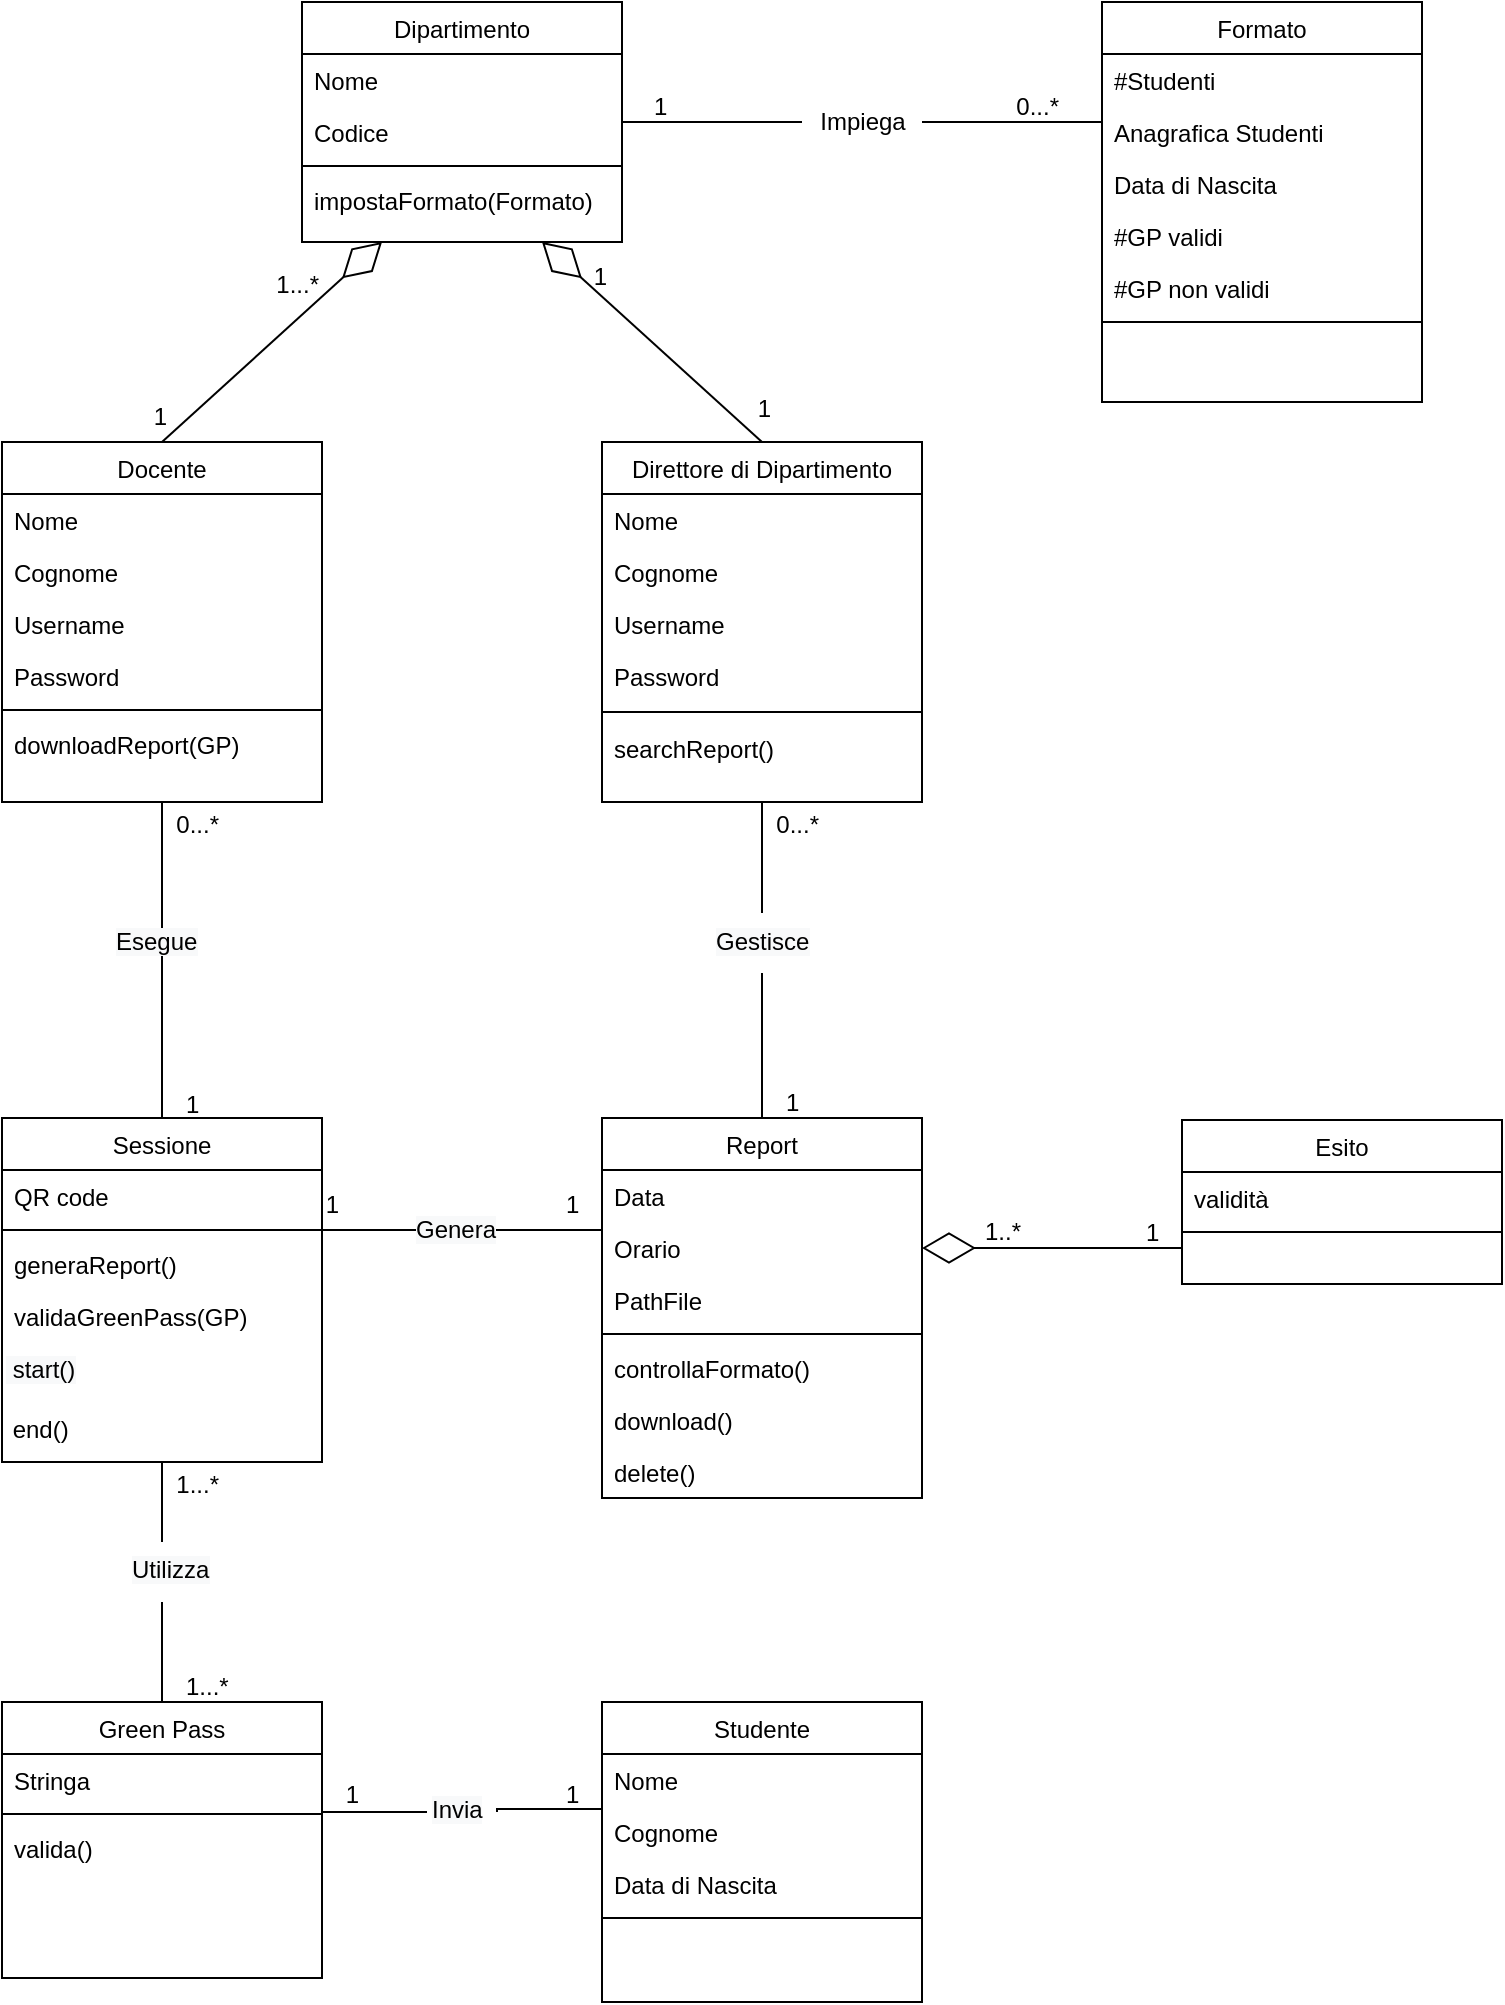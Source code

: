 <mxfile version="15.8.2" type="device"><diagram id="C5RBs43oDa-KdzZeNtuy" name="Page-1"><mxGraphModel dx="865" dy="488" grid="1" gridSize="10" guides="1" tooltips="1" connect="1" arrows="1" fold="1" page="1" pageScale="1" pageWidth="827" pageHeight="1169" background="#ffffff" math="0" shadow="0"><root><mxCell id="WIyWlLk6GJQsqaUBKTNV-0"/><mxCell id="WIyWlLk6GJQsqaUBKTNV-1" parent="WIyWlLk6GJQsqaUBKTNV-0"/><mxCell id="zkfFHV4jXpPFQw0GAbJ--0" value="Dipartimento" style="swimlane;fontStyle=0;align=center;verticalAlign=top;childLayout=stackLayout;horizontal=1;startSize=26;horizontalStack=0;resizeParent=1;resizeLast=0;collapsible=1;marginBottom=0;rounded=0;shadow=0;strokeWidth=1;" parent="WIyWlLk6GJQsqaUBKTNV-1" vertex="1"><mxGeometry x="190" y="60" width="160" height="120" as="geometry"><mxRectangle x="230" y="140" width="160" height="26" as="alternateBounds"/></mxGeometry></mxCell><mxCell id="zkfFHV4jXpPFQw0GAbJ--1" value="Nome" style="text;align=left;verticalAlign=top;spacingLeft=4;spacingRight=4;overflow=hidden;rotatable=0;points=[[0,0.5],[1,0.5]];portConstraint=eastwest;" parent="zkfFHV4jXpPFQw0GAbJ--0" vertex="1"><mxGeometry y="26" width="160" height="26" as="geometry"/></mxCell><mxCell id="zkfFHV4jXpPFQw0GAbJ--2" value="Codice" style="text;align=left;verticalAlign=top;spacingLeft=4;spacingRight=4;overflow=hidden;rotatable=0;points=[[0,0.5],[1,0.5]];portConstraint=eastwest;rounded=0;shadow=0;html=0;" parent="zkfFHV4jXpPFQw0GAbJ--0" vertex="1"><mxGeometry y="52" width="160" height="26" as="geometry"/></mxCell><mxCell id="zkfFHV4jXpPFQw0GAbJ--4" value="" style="line;html=1;strokeWidth=1;align=left;verticalAlign=middle;spacingTop=-1;spacingLeft=3;spacingRight=3;rotatable=0;labelPosition=right;points=[];portConstraint=eastwest;" parent="zkfFHV4jXpPFQw0GAbJ--0" vertex="1"><mxGeometry y="78" width="160" height="8" as="geometry"/></mxCell><mxCell id="IgHwNkIKdgB05Zcs7d3N-65" value="impostaFormato(Formato)" style="text;align=left;verticalAlign=top;spacingLeft=4;spacingRight=4;overflow=hidden;rotatable=0;points=[[0,0.5],[1,0.5]];portConstraint=eastwest;rounded=0;shadow=0;html=0;" parent="zkfFHV4jXpPFQw0GAbJ--0" vertex="1"><mxGeometry y="86" width="160" height="26" as="geometry"/></mxCell><mxCell id="zkfFHV4jXpPFQw0GAbJ--13" value="Direttore di Dipartimento" style="swimlane;fontStyle=0;align=center;verticalAlign=top;childLayout=stackLayout;horizontal=1;startSize=26;horizontalStack=0;resizeParent=1;resizeLast=0;collapsible=1;marginBottom=0;rounded=0;shadow=0;strokeWidth=1;fontColor=#000000;" parent="WIyWlLk6GJQsqaUBKTNV-1" vertex="1"><mxGeometry x="340" y="280" width="160" height="180" as="geometry"><mxRectangle x="340" y="380" width="170" height="26" as="alternateBounds"/></mxGeometry></mxCell><mxCell id="zkfFHV4jXpPFQw0GAbJ--14" value="Nome" style="text;align=left;verticalAlign=top;spacingLeft=4;spacingRight=4;overflow=hidden;rotatable=0;points=[[0,0.5],[1,0.5]];portConstraint=eastwest;" parent="zkfFHV4jXpPFQw0GAbJ--13" vertex="1"><mxGeometry y="26" width="160" height="26" as="geometry"/></mxCell><mxCell id="fXjRFl4VvuRrYIFR5z2I-0" value="Cognome" style="text;align=left;verticalAlign=top;spacingLeft=4;spacingRight=4;overflow=hidden;rotatable=0;points=[[0,0.5],[1,0.5]];portConstraint=eastwest;" vertex="1" parent="zkfFHV4jXpPFQw0GAbJ--13"><mxGeometry y="52" width="160" height="26" as="geometry"/></mxCell><mxCell id="fXjRFl4VvuRrYIFR5z2I-1" value="Username" style="text;align=left;verticalAlign=top;spacingLeft=4;spacingRight=4;overflow=hidden;rotatable=0;points=[[0,0.5],[1,0.5]];portConstraint=eastwest;" vertex="1" parent="zkfFHV4jXpPFQw0GAbJ--13"><mxGeometry y="78" width="160" height="26" as="geometry"/></mxCell><mxCell id="fXjRFl4VvuRrYIFR5z2I-2" value="Password" style="text;align=left;verticalAlign=top;spacingLeft=4;spacingRight=4;overflow=hidden;rotatable=0;points=[[0,0.5],[1,0.5]];portConstraint=eastwest;" vertex="1" parent="zkfFHV4jXpPFQw0GAbJ--13"><mxGeometry y="104" width="160" height="26" as="geometry"/></mxCell><mxCell id="zkfFHV4jXpPFQw0GAbJ--15" value="" style="line;html=1;strokeWidth=1;align=left;verticalAlign=middle;spacingTop=-1;spacingLeft=3;spacingRight=3;rotatable=0;labelPosition=right;points=[];portConstraint=eastwest;" parent="zkfFHV4jXpPFQw0GAbJ--13" vertex="1"><mxGeometry y="130" width="160" height="10" as="geometry"/></mxCell><mxCell id="fXjRFl4VvuRrYIFR5z2I-8" value="searchReport()" style="text;align=left;verticalAlign=top;spacingLeft=4;spacingRight=4;overflow=hidden;rotatable=0;points=[[0,0.5],[1,0.5]];portConstraint=eastwest;" vertex="1" parent="zkfFHV4jXpPFQw0GAbJ--13"><mxGeometry y="140" width="160" height="26" as="geometry"/></mxCell><mxCell id="zkfFHV4jXpPFQw0GAbJ--17" value="Formato" style="swimlane;fontStyle=0;align=center;verticalAlign=top;childLayout=stackLayout;horizontal=1;startSize=26;horizontalStack=0;resizeParent=1;resizeLast=0;collapsible=1;marginBottom=0;rounded=0;shadow=0;strokeWidth=1;fontColor=#000000;" parent="WIyWlLk6GJQsqaUBKTNV-1" vertex="1"><mxGeometry x="590" y="60" width="160" height="200" as="geometry"><mxRectangle x="550" y="140" width="160" height="26" as="alternateBounds"/></mxGeometry></mxCell><mxCell id="zkfFHV4jXpPFQw0GAbJ--18" value="#Studenti" style="text;align=left;verticalAlign=top;spacingLeft=4;spacingRight=4;overflow=hidden;rotatable=0;points=[[0,0.5],[1,0.5]];portConstraint=eastwest;" parent="zkfFHV4jXpPFQw0GAbJ--17" vertex="1"><mxGeometry y="26" width="160" height="26" as="geometry"/></mxCell><mxCell id="zkfFHV4jXpPFQw0GAbJ--19" value="Anagrafica Studenti" style="text;align=left;verticalAlign=top;spacingLeft=4;spacingRight=4;overflow=hidden;rotatable=0;points=[[0,0.5],[1,0.5]];portConstraint=eastwest;rounded=0;shadow=0;html=0;" parent="zkfFHV4jXpPFQw0GAbJ--17" vertex="1"><mxGeometry y="52" width="160" height="26" as="geometry"/></mxCell><mxCell id="zkfFHV4jXpPFQw0GAbJ--22" value="Data di Nascita" style="text;align=left;verticalAlign=top;spacingLeft=4;spacingRight=4;overflow=hidden;rotatable=0;points=[[0,0.5],[1,0.5]];portConstraint=eastwest;rounded=0;shadow=0;html=0;" parent="zkfFHV4jXpPFQw0GAbJ--17" vertex="1"><mxGeometry y="78" width="160" height="26" as="geometry"/></mxCell><mxCell id="zkfFHV4jXpPFQw0GAbJ--20" value="#GP validi" style="text;align=left;verticalAlign=top;spacingLeft=4;spacingRight=4;overflow=hidden;rotatable=0;points=[[0,0.5],[1,0.5]];portConstraint=eastwest;rounded=0;shadow=0;html=0;" parent="zkfFHV4jXpPFQw0GAbJ--17" vertex="1"><mxGeometry y="104" width="160" height="26" as="geometry"/></mxCell><mxCell id="zkfFHV4jXpPFQw0GAbJ--21" value="#GP non validi" style="text;align=left;verticalAlign=top;spacingLeft=4;spacingRight=4;overflow=hidden;rotatable=0;points=[[0,0.5],[1,0.5]];portConstraint=eastwest;rounded=0;shadow=0;html=0;" parent="zkfFHV4jXpPFQw0GAbJ--17" vertex="1"><mxGeometry y="130" width="160" height="26" as="geometry"/></mxCell><mxCell id="zkfFHV4jXpPFQw0GAbJ--23" value="" style="line;html=1;strokeWidth=1;align=left;verticalAlign=middle;spacingTop=-1;spacingLeft=3;spacingRight=3;rotatable=0;labelPosition=right;points=[];portConstraint=eastwest;" parent="zkfFHV4jXpPFQw0GAbJ--17" vertex="1"><mxGeometry y="156" width="160" height="8" as="geometry"/></mxCell><mxCell id="zkfFHV4jXpPFQw0GAbJ--26" value="" style="endArrow=none;shadow=0;strokeWidth=1;rounded=0;endFill=0;edgeStyle=elbowEdgeStyle;elbow=vertical;startArrow=none;" parent="WIyWlLk6GJQsqaUBKTNV-1" source="IgHwNkIKdgB05Zcs7d3N-3" target="zkfFHV4jXpPFQw0GAbJ--17" edge="1"><mxGeometry x="0.5" y="41" relative="1" as="geometry"><mxPoint x="330" y="192" as="sourcePoint"/><mxPoint x="490" y="192" as="targetPoint"/><mxPoint x="-40" y="32" as="offset"/></mxGeometry></mxCell><mxCell id="zkfFHV4jXpPFQw0GAbJ--28" value="0...*" style="resizable=0;align=right;verticalAlign=bottom;labelBackgroundColor=none;fontSize=12;" parent="zkfFHV4jXpPFQw0GAbJ--26" connectable="0" vertex="1"><mxGeometry x="1" relative="1" as="geometry"><mxPoint x="-20" y="1" as="offset"/></mxGeometry></mxCell><mxCell id="IgHwNkIKdgB05Zcs7d3N-0" value="" style="endArrow=diamondThin;endFill=0;endSize=24;html=1;rounded=0;exitX=0.5;exitY=0;exitDx=0;exitDy=0;" parent="WIyWlLk6GJQsqaUBKTNV-1" source="IgHwNkIKdgB05Zcs7d3N-66" edge="1"><mxGeometry width="160" relative="1" as="geometry"><mxPoint x="150" y="260.0" as="sourcePoint"/><mxPoint x="230" y="180" as="targetPoint"/></mxGeometry></mxCell><mxCell id="IgHwNkIKdgB05Zcs7d3N-1" value="" style="endArrow=diamondThin;endFill=0;endSize=24;html=1;rounded=0;exitX=0.5;exitY=0;exitDx=0;exitDy=0;" parent="WIyWlLk6GJQsqaUBKTNV-1" source="zkfFHV4jXpPFQw0GAbJ--13" edge="1"><mxGeometry width="160" relative="1" as="geometry"><mxPoint x="160" y="250" as="sourcePoint"/><mxPoint x="310" y="180" as="targetPoint"/></mxGeometry></mxCell><mxCell id="IgHwNkIKdgB05Zcs7d3N-5" value="Sessione" style="swimlane;fontStyle=0;align=center;verticalAlign=top;childLayout=stackLayout;horizontal=1;startSize=26;horizontalStack=0;resizeParent=1;resizeLast=0;collapsible=1;marginBottom=0;rounded=0;shadow=0;strokeWidth=1;" parent="WIyWlLk6GJQsqaUBKTNV-1" vertex="1"><mxGeometry x="40" y="618" width="160" height="172" as="geometry"><mxRectangle x="130" y="380" width="160" height="26" as="alternateBounds"/></mxGeometry></mxCell><mxCell id="IgHwNkIKdgB05Zcs7d3N-6" value="QR code" style="text;align=left;verticalAlign=top;spacingLeft=4;spacingRight=4;overflow=hidden;rotatable=0;points=[[0,0.5],[1,0.5]];portConstraint=eastwest;" parent="IgHwNkIKdgB05Zcs7d3N-5" vertex="1"><mxGeometry y="26" width="160" height="26" as="geometry"/></mxCell><mxCell id="IgHwNkIKdgB05Zcs7d3N-8" value="" style="line;html=1;strokeWidth=1;align=left;verticalAlign=middle;spacingTop=-1;spacingLeft=3;spacingRight=3;rotatable=0;labelPosition=right;points=[];portConstraint=eastwest;" parent="IgHwNkIKdgB05Zcs7d3N-5" vertex="1"><mxGeometry y="52" width="160" height="8" as="geometry"/></mxCell><mxCell id="IgHwNkIKdgB05Zcs7d3N-9" value="generaReport()" style="text;align=left;verticalAlign=top;spacingLeft=4;spacingRight=4;overflow=hidden;rotatable=0;points=[[0,0.5],[1,0.5]];portConstraint=eastwest;fontStyle=0" parent="IgHwNkIKdgB05Zcs7d3N-5" vertex="1"><mxGeometry y="60" width="160" height="26" as="geometry"/></mxCell><mxCell id="IgHwNkIKdgB05Zcs7d3N-10" value="validaGreenPass(GP)" style="text;align=left;verticalAlign=top;spacingLeft=4;spacingRight=4;overflow=hidden;rotatable=0;points=[[0,0.5],[1,0.5]];portConstraint=eastwest;" parent="IgHwNkIKdgB05Zcs7d3N-5" vertex="1"><mxGeometry y="86" width="160" height="26" as="geometry"/></mxCell><mxCell id="IgHwNkIKdgB05Zcs7d3N-76" value="&lt;span style=&quot;color: rgb(0 , 0 , 0) ; font-family: &amp;#34;helvetica&amp;#34; ; font-size: 12px ; font-style: normal ; font-weight: 400 ; letter-spacing: normal ; text-align: left ; text-indent: 0px ; text-transform: none ; word-spacing: 0px ; background-color: rgb(248 , 249 , 250) ; display: inline ; float: none&quot;&gt;&amp;nbsp;start()&lt;/span&gt;" style="text;whiteSpace=wrap;html=1;" parent="IgHwNkIKdgB05Zcs7d3N-5" vertex="1"><mxGeometry y="112" width="160" height="30" as="geometry"/></mxCell><mxCell id="IgHwNkIKdgB05Zcs7d3N-75" value="&lt;span style=&quot;font-family: &amp;#34;helvetica&amp;#34;&quot;&gt;&amp;nbsp;end()&lt;/span&gt;" style="text;whiteSpace=wrap;html=1;" parent="IgHwNkIKdgB05Zcs7d3N-5" vertex="1"><mxGeometry y="142" width="160" height="30" as="geometry"/></mxCell><mxCell id="IgHwNkIKdgB05Zcs7d3N-11" value="Report" style="swimlane;fontStyle=0;align=center;verticalAlign=top;childLayout=stackLayout;horizontal=1;startSize=26;horizontalStack=0;resizeParent=1;resizeLast=0;collapsible=1;marginBottom=0;rounded=0;shadow=0;strokeWidth=1;" parent="WIyWlLk6GJQsqaUBKTNV-1" vertex="1"><mxGeometry x="340" y="618" width="160" height="190" as="geometry"><mxRectangle x="130" y="380" width="160" height="26" as="alternateBounds"/></mxGeometry></mxCell><mxCell id="IgHwNkIKdgB05Zcs7d3N-13" value="Data" style="text;align=left;verticalAlign=top;spacingLeft=4;spacingRight=4;overflow=hidden;rotatable=0;points=[[0,0.5],[1,0.5]];portConstraint=eastwest;rounded=0;shadow=0;html=0;" parent="IgHwNkIKdgB05Zcs7d3N-11" vertex="1"><mxGeometry y="26" width="160" height="26" as="geometry"/></mxCell><mxCell id="IgHwNkIKdgB05Zcs7d3N-81" value="Orario" style="text;align=left;verticalAlign=top;spacingLeft=4;spacingRight=4;overflow=hidden;rotatable=0;points=[[0,0.5],[1,0.5]];portConstraint=eastwest;rounded=0;shadow=0;html=0;" parent="IgHwNkIKdgB05Zcs7d3N-11" vertex="1"><mxGeometry y="52" width="160" height="26" as="geometry"/></mxCell><mxCell id="IgHwNkIKdgB05Zcs7d3N-77" value="PathFile" style="text;align=left;verticalAlign=top;spacingLeft=4;spacingRight=4;overflow=hidden;rotatable=0;points=[[0,0.5],[1,0.5]];portConstraint=eastwest;rounded=0;shadow=0;html=0;" parent="IgHwNkIKdgB05Zcs7d3N-11" vertex="1"><mxGeometry y="78" width="160" height="26" as="geometry"/></mxCell><mxCell id="IgHwNkIKdgB05Zcs7d3N-14" value="" style="line;html=1;strokeWidth=1;align=left;verticalAlign=middle;spacingTop=-1;spacingLeft=3;spacingRight=3;rotatable=0;labelPosition=right;points=[];portConstraint=eastwest;" parent="IgHwNkIKdgB05Zcs7d3N-11" vertex="1"><mxGeometry y="104" width="160" height="8" as="geometry"/></mxCell><mxCell id="IgHwNkIKdgB05Zcs7d3N-15" value="controllaFormato()" style="text;align=left;verticalAlign=top;spacingLeft=4;spacingRight=4;overflow=hidden;rotatable=0;points=[[0,0.5],[1,0.5]];portConstraint=eastwest;fontStyle=0" parent="IgHwNkIKdgB05Zcs7d3N-11" vertex="1"><mxGeometry y="112" width="160" height="26" as="geometry"/></mxCell><mxCell id="IgHwNkIKdgB05Zcs7d3N-16" value="download()" style="text;align=left;verticalAlign=top;spacingLeft=4;spacingRight=4;overflow=hidden;rotatable=0;points=[[0,0.5],[1,0.5]];portConstraint=eastwest;" parent="IgHwNkIKdgB05Zcs7d3N-11" vertex="1"><mxGeometry y="138" width="160" height="26" as="geometry"/></mxCell><mxCell id="fXjRFl4VvuRrYIFR5z2I-7" value="delete()" style="text;align=left;verticalAlign=top;spacingLeft=4;spacingRight=4;overflow=hidden;rotatable=0;points=[[0,0.5],[1,0.5]];portConstraint=eastwest;fontStyle=0" vertex="1" parent="IgHwNkIKdgB05Zcs7d3N-11"><mxGeometry y="164" width="160" height="26" as="geometry"/></mxCell><mxCell id="IgHwNkIKdgB05Zcs7d3N-17" value="Esito" style="swimlane;fontStyle=0;align=center;verticalAlign=top;childLayout=stackLayout;horizontal=1;startSize=26;horizontalStack=0;resizeParent=1;resizeLast=0;collapsible=1;marginBottom=0;rounded=0;shadow=0;strokeWidth=1;fontColor=#000000;" parent="WIyWlLk6GJQsqaUBKTNV-1" vertex="1"><mxGeometry x="630" y="619" width="160" height="82" as="geometry"><mxRectangle x="630" y="618" width="160" height="26" as="alternateBounds"/></mxGeometry></mxCell><mxCell id="IgHwNkIKdgB05Zcs7d3N-18" value="validità" style="text;align=left;verticalAlign=top;spacingLeft=4;spacingRight=4;overflow=hidden;rotatable=0;points=[[0,0.5],[1,0.5]];portConstraint=eastwest;" parent="IgHwNkIKdgB05Zcs7d3N-17" vertex="1"><mxGeometry y="26" width="160" height="26" as="geometry"/></mxCell><mxCell id="IgHwNkIKdgB05Zcs7d3N-20" value="" style="line;html=1;strokeWidth=1;align=left;verticalAlign=middle;spacingTop=-1;spacingLeft=3;spacingRight=3;rotatable=0;labelPosition=right;points=[];portConstraint=eastwest;" parent="IgHwNkIKdgB05Zcs7d3N-17" vertex="1"><mxGeometry y="52" width="160" height="8" as="geometry"/></mxCell><mxCell id="IgHwNkIKdgB05Zcs7d3N-23" value="" style="endArrow=none;shadow=0;strokeWidth=1;rounded=0;endFill=0;edgeStyle=elbowEdgeStyle;elbow=vertical;entryX=0.5;entryY=1;entryDx=0;entryDy=0;" parent="WIyWlLk6GJQsqaUBKTNV-1" source="IgHwNkIKdgB05Zcs7d3N-5" edge="1" target="IgHwNkIKdgB05Zcs7d3N-66"><mxGeometry x="0.5" y="41" relative="1" as="geometry"><mxPoint x="120" y="568" as="sourcePoint"/><mxPoint x="119.58" y="488.002" as="targetPoint"/><mxPoint x="-40" y="32" as="offset"/></mxGeometry></mxCell><mxCell id="IgHwNkIKdgB05Zcs7d3N-24" value="1" style="resizable=0;align=left;verticalAlign=bottom;labelBackgroundColor=none;fontSize=12;" parent="IgHwNkIKdgB05Zcs7d3N-23" connectable="0" vertex="1"><mxGeometry x="-1" relative="1" as="geometry"><mxPoint x="10" y="2" as="offset"/></mxGeometry></mxCell><mxCell id="IgHwNkIKdgB05Zcs7d3N-25" value="0...*" style="resizable=0;align=right;verticalAlign=bottom;labelBackgroundColor=none;fontSize=12;" parent="IgHwNkIKdgB05Zcs7d3N-23" connectable="0" vertex="1"><mxGeometry x="1" relative="1" as="geometry"><mxPoint x="30" y="20" as="offset"/></mxGeometry></mxCell><mxCell id="IgHwNkIKdgB05Zcs7d3N-29" value="&lt;span style=&quot;color: rgb(0 , 0 , 0) ; font-family: &amp;#34;helvetica&amp;#34; ; font-size: 12px ; font-style: normal ; font-weight: 400 ; letter-spacing: normal ; text-align: center ; text-indent: 0px ; text-transform: none ; word-spacing: 0px ; background-color: rgb(248 , 249 , 250) ; display: inline ; float: none&quot;&gt;Esegue&lt;/span&gt;" style="text;whiteSpace=wrap;html=1;" parent="WIyWlLk6GJQsqaUBKTNV-1" vertex="1"><mxGeometry x="95" y="515.5" width="50" height="30" as="geometry"/></mxCell><mxCell id="IgHwNkIKdgB05Zcs7d3N-31" value="" style="endArrow=diamondThin;endFill=0;endSize=24;html=1;rounded=0;exitX=0;exitY=0.5;exitDx=0;exitDy=0;" parent="WIyWlLk6GJQsqaUBKTNV-1" edge="1"><mxGeometry width="160" relative="1" as="geometry"><mxPoint x="630" y="683" as="sourcePoint"/><mxPoint x="500" y="683" as="targetPoint"/></mxGeometry></mxCell><mxCell id="IgHwNkIKdgB05Zcs7d3N-32" value="" style="endArrow=none;shadow=0;strokeWidth=1;rounded=0;endFill=0;edgeStyle=elbowEdgeStyle;elbow=vertical;exitX=0;exitY=0.5;exitDx=0;exitDy=0;entryX=1;entryY=0.5;entryDx=0;entryDy=0;" parent="WIyWlLk6GJQsqaUBKTNV-1" source="IgHwNkIKdgB05Zcs7d3N-13" target="IgHwNkIKdgB05Zcs7d3N-9" edge="1"><mxGeometry x="0.5" y="41" relative="1" as="geometry"><mxPoint x="260" y="760" as="sourcePoint"/><mxPoint x="330" y="815" as="targetPoint"/><mxPoint x="-40" y="32" as="offset"/></mxGeometry></mxCell><mxCell id="IgHwNkIKdgB05Zcs7d3N-33" value="1" style="resizable=0;align=left;verticalAlign=bottom;labelBackgroundColor=none;fontSize=12;" parent="IgHwNkIKdgB05Zcs7d3N-32" connectable="0" vertex="1"><mxGeometry x="-1" relative="1" as="geometry"><mxPoint x="-20" y="13" as="offset"/></mxGeometry></mxCell><mxCell id="IgHwNkIKdgB05Zcs7d3N-34" value="1" style="resizable=0;align=right;verticalAlign=bottom;labelBackgroundColor=none;fontSize=12;" parent="IgHwNkIKdgB05Zcs7d3N-32" connectable="0" vertex="1"><mxGeometry x="1" relative="1" as="geometry"><mxPoint x="10" y="-21" as="offset"/></mxGeometry></mxCell><mxCell id="IgHwNkIKdgB05Zcs7d3N-35" value="&lt;span style=&quot;color: rgb(0 , 0 , 0) ; font-family: &amp;#34;helvetica&amp;#34; ; font-size: 12px ; font-style: normal ; font-weight: 400 ; letter-spacing: normal ; text-align: center ; text-indent: 0px ; text-transform: none ; word-spacing: 0px ; background-color: rgb(248 , 249 , 250) ; display: inline ; float: none&quot;&gt;Genera&lt;/span&gt;" style="text;whiteSpace=wrap;html=1;" parent="WIyWlLk6GJQsqaUBKTNV-1" vertex="1"><mxGeometry x="245" y="660" width="50" height="30" as="geometry"/></mxCell><mxCell id="IgHwNkIKdgB05Zcs7d3N-36" value="Studente" style="swimlane;fontStyle=0;align=center;verticalAlign=top;childLayout=stackLayout;horizontal=1;startSize=26;horizontalStack=0;resizeParent=1;resizeLast=0;collapsible=1;marginBottom=0;rounded=0;shadow=0;strokeWidth=1;" parent="WIyWlLk6GJQsqaUBKTNV-1" vertex="1"><mxGeometry x="340" y="910" width="160" height="150" as="geometry"><mxRectangle x="130" y="380" width="160" height="26" as="alternateBounds"/></mxGeometry></mxCell><mxCell id="IgHwNkIKdgB05Zcs7d3N-37" value="Nome" style="text;align=left;verticalAlign=top;spacingLeft=4;spacingRight=4;overflow=hidden;rotatable=0;points=[[0,0.5],[1,0.5]];portConstraint=eastwest;" parent="IgHwNkIKdgB05Zcs7d3N-36" vertex="1"><mxGeometry y="26" width="160" height="26" as="geometry"/></mxCell><mxCell id="IgHwNkIKdgB05Zcs7d3N-38" value="Cognome" style="text;align=left;verticalAlign=top;spacingLeft=4;spacingRight=4;overflow=hidden;rotatable=0;points=[[0,0.5],[1,0.5]];portConstraint=eastwest;rounded=0;shadow=0;html=0;" parent="IgHwNkIKdgB05Zcs7d3N-36" vertex="1"><mxGeometry y="52" width="160" height="26" as="geometry"/></mxCell><mxCell id="IgHwNkIKdgB05Zcs7d3N-83" value="Data di Nascita" style="text;align=left;verticalAlign=top;spacingLeft=4;spacingRight=4;overflow=hidden;rotatable=0;points=[[0,0.5],[1,0.5]];portConstraint=eastwest;rounded=0;shadow=0;html=0;" parent="IgHwNkIKdgB05Zcs7d3N-36" vertex="1"><mxGeometry y="78" width="160" height="26" as="geometry"/></mxCell><mxCell id="IgHwNkIKdgB05Zcs7d3N-39" value="" style="line;html=1;strokeWidth=1;align=left;verticalAlign=middle;spacingTop=-1;spacingLeft=3;spacingRight=3;rotatable=0;labelPosition=right;points=[];portConstraint=eastwest;" parent="IgHwNkIKdgB05Zcs7d3N-36" vertex="1"><mxGeometry y="104" width="160" height="8" as="geometry"/></mxCell><mxCell id="IgHwNkIKdgB05Zcs7d3N-42" value="Green Pass" style="swimlane;fontStyle=0;align=center;verticalAlign=top;childLayout=stackLayout;horizontal=1;startSize=26;horizontalStack=0;resizeParent=1;resizeLast=0;collapsible=1;marginBottom=0;rounded=0;shadow=0;strokeWidth=1;" parent="WIyWlLk6GJQsqaUBKTNV-1" vertex="1"><mxGeometry x="40" y="910" width="160" height="138" as="geometry"><mxRectangle x="130" y="380" width="160" height="26" as="alternateBounds"/></mxGeometry></mxCell><mxCell id="IgHwNkIKdgB05Zcs7d3N-43" value="Stringa" style="text;align=left;verticalAlign=top;spacingLeft=4;spacingRight=4;overflow=hidden;rotatable=0;points=[[0,0.5],[1,0.5]];portConstraint=eastwest;" parent="IgHwNkIKdgB05Zcs7d3N-42" vertex="1"><mxGeometry y="26" width="160" height="26" as="geometry"/></mxCell><mxCell id="IgHwNkIKdgB05Zcs7d3N-45" value="" style="line;html=1;strokeWidth=1;align=left;verticalAlign=middle;spacingTop=-1;spacingLeft=3;spacingRight=3;rotatable=0;labelPosition=right;points=[];portConstraint=eastwest;" parent="IgHwNkIKdgB05Zcs7d3N-42" vertex="1"><mxGeometry y="52" width="160" height="8" as="geometry"/></mxCell><mxCell id="IgHwNkIKdgB05Zcs7d3N-47" value="valida()" style="text;align=left;verticalAlign=top;spacingLeft=4;spacingRight=4;overflow=hidden;rotatable=0;points=[[0,0.5],[1,0.5]];portConstraint=eastwest;" parent="IgHwNkIKdgB05Zcs7d3N-42" vertex="1"><mxGeometry y="60" width="160" height="26" as="geometry"/></mxCell><mxCell id="IgHwNkIKdgB05Zcs7d3N-53" value="" style="endArrow=none;shadow=0;strokeWidth=1;rounded=0;endFill=0;edgeStyle=elbowEdgeStyle;elbow=vertical;exitX=0.5;exitY=0;exitDx=0;exitDy=0;entryX=0.5;entryY=1;entryDx=0;entryDy=0;startArrow=none;" parent="WIyWlLk6GJQsqaUBKTNV-1" source="IgHwNkIKdgB05Zcs7d3N-56" target="IgHwNkIKdgB05Zcs7d3N-75" edge="1"><mxGeometry x="0.5" y="41" relative="1" as="geometry"><mxPoint x="229.17" y="950" as="sourcePoint"/><mxPoint x="229.17" y="870.002" as="targetPoint"/><mxPoint x="-40" y="32" as="offset"/></mxGeometry></mxCell><mxCell id="IgHwNkIKdgB05Zcs7d3N-55" value="1...*" style="resizable=0;align=right;verticalAlign=bottom;labelBackgroundColor=none;fontSize=12;" parent="IgHwNkIKdgB05Zcs7d3N-53" connectable="0" vertex="1"><mxGeometry x="1" relative="1" as="geometry"><mxPoint x="30" y="20" as="offset"/></mxGeometry></mxCell><mxCell id="IgHwNkIKdgB05Zcs7d3N-57" value="1...*" style="resizable=0;align=right;verticalAlign=bottom;labelBackgroundColor=none;fontSize=12;" parent="WIyWlLk6GJQsqaUBKTNV-1" connectable="0" vertex="1"><mxGeometry x="200" y="210" as="geometry"/></mxCell><mxCell id="IgHwNkIKdgB05Zcs7d3N-58" value="1" style="resizable=0;align=right;verticalAlign=bottom;labelBackgroundColor=none;fontSize=12;" parent="WIyWlLk6GJQsqaUBKTNV-1" connectable="0" vertex="1"><mxGeometry x="350" y="210" as="geometry"><mxPoint x="-6" y="-4" as="offset"/></mxGeometry></mxCell><mxCell id="IgHwNkIKdgB05Zcs7d3N-59" value="1" style="resizable=0;align=right;verticalAlign=bottom;labelBackgroundColor=none;fontSize=12;" parent="WIyWlLk6GJQsqaUBKTNV-1" connectable="0" vertex="1"><mxGeometry x="340" y="220" as="geometry"><mxPoint x="-216" y="56" as="offset"/></mxGeometry></mxCell><mxCell id="IgHwNkIKdgB05Zcs7d3N-60" value="1" style="resizable=0;align=right;verticalAlign=bottom;labelBackgroundColor=none;fontSize=12;" parent="WIyWlLk6GJQsqaUBKTNV-1" connectable="0" vertex="1"><mxGeometry x="380" y="220" as="geometry"><mxPoint x="46" y="52" as="offset"/></mxGeometry></mxCell><mxCell id="IgHwNkIKdgB05Zcs7d3N-63" value="1" style="resizable=0;align=left;verticalAlign=bottom;labelBackgroundColor=none;fontSize=12;" parent="WIyWlLk6GJQsqaUBKTNV-1" connectable="0" vertex="1"><mxGeometry x="620.0" y="660" as="geometry"><mxPoint x="-10" y="24" as="offset"/></mxGeometry></mxCell><mxCell id="IgHwNkIKdgB05Zcs7d3N-66" value="Docente" style="swimlane;fontStyle=0;align=center;verticalAlign=top;childLayout=stackLayout;horizontal=1;startSize=26;horizontalStack=0;resizeParent=1;resizeLast=0;collapsible=1;marginBottom=0;rounded=0;shadow=0;strokeWidth=1;" parent="WIyWlLk6GJQsqaUBKTNV-1" vertex="1"><mxGeometry x="40" y="280" width="160" height="180" as="geometry"><mxRectangle x="230" y="140" width="160" height="26" as="alternateBounds"/></mxGeometry></mxCell><mxCell id="IgHwNkIKdgB05Zcs7d3N-67" value="Nome" style="text;align=left;verticalAlign=top;spacingLeft=4;spacingRight=4;overflow=hidden;rotatable=0;points=[[0,0.5],[1,0.5]];portConstraint=eastwest;" parent="IgHwNkIKdgB05Zcs7d3N-66" vertex="1"><mxGeometry y="26" width="160" height="26" as="geometry"/></mxCell><mxCell id="IgHwNkIKdgB05Zcs7d3N-68" value="Cognome" style="text;align=left;verticalAlign=top;spacingLeft=4;spacingRight=4;overflow=hidden;rotatable=0;points=[[0,0.5],[1,0.5]];portConstraint=eastwest;rounded=0;shadow=0;html=0;" parent="IgHwNkIKdgB05Zcs7d3N-66" vertex="1"><mxGeometry y="52" width="160" height="26" as="geometry"/></mxCell><mxCell id="IgHwNkIKdgB05Zcs7d3N-70" value="Username" style="text;align=left;verticalAlign=top;spacingLeft=4;spacingRight=4;overflow=hidden;rotatable=0;points=[[0,0.5],[1,0.5]];portConstraint=eastwest;" parent="IgHwNkIKdgB05Zcs7d3N-66" vertex="1"><mxGeometry y="78" width="160" height="26" as="geometry"/></mxCell><mxCell id="IgHwNkIKdgB05Zcs7d3N-71" value="Password" style="text;align=left;verticalAlign=top;spacingLeft=4;spacingRight=4;overflow=hidden;rotatable=0;points=[[0,0.5],[1,0.5]];portConstraint=eastwest;rounded=0;shadow=0;html=0;" parent="IgHwNkIKdgB05Zcs7d3N-66" vertex="1"><mxGeometry y="104" width="160" height="26" as="geometry"/></mxCell><mxCell id="IgHwNkIKdgB05Zcs7d3N-72" value="" style="line;html=1;strokeWidth=1;align=left;verticalAlign=middle;spacingTop=-1;spacingLeft=3;spacingRight=3;rotatable=0;labelPosition=right;points=[];portConstraint=eastwest;" parent="IgHwNkIKdgB05Zcs7d3N-66" vertex="1"><mxGeometry y="130" width="160" height="8" as="geometry"/></mxCell><mxCell id="IgHwNkIKdgB05Zcs7d3N-73" value="downloadReport(GP)" style="text;align=left;verticalAlign=top;spacingLeft=4;spacingRight=4;overflow=hidden;rotatable=0;points=[[0,0.5],[1,0.5]];portConstraint=eastwest;rounded=0;shadow=0;html=0;" parent="IgHwNkIKdgB05Zcs7d3N-66" vertex="1"><mxGeometry y="138" width="160" height="26" as="geometry"/></mxCell><mxCell id="IgHwNkIKdgB05Zcs7d3N-79" value="1..*" style="text;html=1;align=center;verticalAlign=middle;resizable=0;points=[];autosize=1;strokeColor=none;fillColor=none;" parent="WIyWlLk6GJQsqaUBKTNV-1" vertex="1"><mxGeometry x="525" y="665" width="30" height="20" as="geometry"/></mxCell><mxCell id="IgHwNkIKdgB05Zcs7d3N-3" value="Impiega" style="text;html=1;align=center;verticalAlign=middle;resizable=0;points=[];autosize=1;strokeColor=none;fillColor=none;" parent="WIyWlLk6GJQsqaUBKTNV-1" vertex="1"><mxGeometry x="440" y="110" width="60" height="20" as="geometry"/></mxCell><mxCell id="IgHwNkIKdgB05Zcs7d3N-87" value="" style="endArrow=none;shadow=0;strokeWidth=1;rounded=0;endFill=0;edgeStyle=elbowEdgeStyle;elbow=vertical;" parent="WIyWlLk6GJQsqaUBKTNV-1" source="zkfFHV4jXpPFQw0GAbJ--0" target="IgHwNkIKdgB05Zcs7d3N-3" edge="1"><mxGeometry x="0.5" y="41" relative="1" as="geometry"><mxPoint x="350" y="120.333" as="sourcePoint"/><mxPoint x="590" y="120.333" as="targetPoint"/><mxPoint x="-40" y="32" as="offset"/></mxGeometry></mxCell><mxCell id="IgHwNkIKdgB05Zcs7d3N-88" value="1" style="resizable=0;align=left;verticalAlign=bottom;labelBackgroundColor=none;fontSize=12;" parent="IgHwNkIKdgB05Zcs7d3N-87" connectable="0" vertex="1"><mxGeometry x="-1" relative="1" as="geometry"><mxPoint x="14" y="1" as="offset"/></mxGeometry></mxCell><mxCell id="IgHwNkIKdgB05Zcs7d3N-90" value="" style="endArrow=none;shadow=0;strokeWidth=1;rounded=0;endFill=0;edgeStyle=elbowEdgeStyle;elbow=vertical;entryX=0.5;entryY=1;entryDx=0;entryDy=0;exitX=0.5;exitY=0;exitDx=0;exitDy=0;startArrow=none;" parent="WIyWlLk6GJQsqaUBKTNV-1" source="IgHwNkIKdgB05Zcs7d3N-93" edge="1" target="zkfFHV4jXpPFQw0GAbJ--13"><mxGeometry x="0.5" y="41" relative="1" as="geometry"><mxPoint x="420" y="550" as="sourcePoint"/><mxPoint x="419.58" y="420.002" as="targetPoint"/><mxPoint x="-40" y="32" as="offset"/></mxGeometry></mxCell><mxCell id="IgHwNkIKdgB05Zcs7d3N-92" value="0...*" style="resizable=0;align=right;verticalAlign=bottom;labelBackgroundColor=none;fontSize=12;" parent="IgHwNkIKdgB05Zcs7d3N-90" connectable="0" vertex="1"><mxGeometry x="1" relative="1" as="geometry"><mxPoint x="30" y="20" as="offset"/></mxGeometry></mxCell><mxCell id="IgHwNkIKdgB05Zcs7d3N-56" value="&lt;span style=&quot;color: rgb(0 , 0 , 0) ; font-family: &amp;#34;helvetica&amp;#34; ; font-size: 12px ; font-style: normal ; font-weight: 400 ; letter-spacing: normal ; text-align: center ; text-indent: 0px ; text-transform: none ; word-spacing: 0px ; background-color: rgb(248 , 249 , 250) ; display: inline ; float: none&quot;&gt;Utilizza&lt;/span&gt;" style="text;whiteSpace=wrap;html=1;" parent="WIyWlLk6GJQsqaUBKTNV-1" vertex="1"><mxGeometry x="102.5" y="830" width="35" height="30" as="geometry"/></mxCell><mxCell id="IgHwNkIKdgB05Zcs7d3N-100" value="" style="endArrow=none;shadow=0;strokeWidth=1;rounded=0;endFill=0;edgeStyle=elbowEdgeStyle;elbow=vertical;exitX=0.5;exitY=0;exitDx=0;exitDy=0;entryX=0.5;entryY=1;entryDx=0;entryDy=0;" parent="WIyWlLk6GJQsqaUBKTNV-1" source="IgHwNkIKdgB05Zcs7d3N-42" target="IgHwNkIKdgB05Zcs7d3N-56" edge="1"><mxGeometry x="0.5" y="41" relative="1" as="geometry"><mxPoint x="120" y="908.01" as="sourcePoint"/><mxPoint x="120" y="790" as="targetPoint"/><mxPoint x="-40" y="32" as="offset"/></mxGeometry></mxCell><mxCell id="IgHwNkIKdgB05Zcs7d3N-101" value="1...*" style="resizable=0;align=left;verticalAlign=bottom;labelBackgroundColor=none;fontSize=12;" parent="IgHwNkIKdgB05Zcs7d3N-100" connectable="0" vertex="1"><mxGeometry x="-1" relative="1" as="geometry"><mxPoint x="10" y="1" as="offset"/></mxGeometry></mxCell><mxCell id="IgHwNkIKdgB05Zcs7d3N-103" value="" style="endArrow=none;shadow=0;strokeWidth=1;rounded=0;endFill=0;edgeStyle=elbowEdgeStyle;elbow=vertical;exitX=0;exitY=0.5;exitDx=0;exitDy=0;entryX=1;entryY=0.5;entryDx=0;entryDy=0;startArrow=none;" parent="WIyWlLk6GJQsqaUBKTNV-1" source="IgHwNkIKdgB05Zcs7d3N-52" edge="1"><mxGeometry x="0.5" y="41" relative="1" as="geometry"><mxPoint x="340" y="962" as="sourcePoint"/><mxPoint x="200" y="996" as="targetPoint"/><mxPoint x="-40" y="32" as="offset"/><Array as="points"><mxPoint x="200" y="965"/></Array></mxGeometry></mxCell><mxCell id="IgHwNkIKdgB05Zcs7d3N-105" value="1" style="resizable=0;align=right;verticalAlign=bottom;labelBackgroundColor=none;fontSize=12;" parent="IgHwNkIKdgB05Zcs7d3N-103" connectable="0" vertex="1"><mxGeometry x="1" relative="1" as="geometry"><mxPoint x="20" y="-31" as="offset"/></mxGeometry></mxCell><mxCell id="IgHwNkIKdgB05Zcs7d3N-52" value="&lt;span style=&quot;color: rgb(0 , 0 , 0) ; font-family: &amp;#34;helvetica&amp;#34; ; font-size: 12px ; font-style: normal ; font-weight: 400 ; letter-spacing: normal ; text-align: center ; text-indent: 0px ; text-transform: none ; word-spacing: 0px ; background-color: rgb(248 , 249 , 250) ; display: inline ; float: none&quot;&gt;Invia&lt;/span&gt;" style="text;whiteSpace=wrap;html=1;" parent="WIyWlLk6GJQsqaUBKTNV-1" vertex="1"><mxGeometry x="252.5" y="950" width="35" height="30" as="geometry"/></mxCell><mxCell id="IgHwNkIKdgB05Zcs7d3N-106" value="" style="endArrow=none;shadow=0;strokeWidth=1;rounded=0;endFill=0;edgeStyle=elbowEdgeStyle;elbow=vertical;exitX=0;exitY=0.5;exitDx=0;exitDy=0;entryX=1;entryY=0.5;entryDx=0;entryDy=0;" parent="WIyWlLk6GJQsqaUBKTNV-1" target="IgHwNkIKdgB05Zcs7d3N-52" edge="1"><mxGeometry x="0.5" y="41" relative="1" as="geometry"><mxPoint x="340" y="962" as="sourcePoint"/><mxPoint x="200" y="996" as="targetPoint"/><mxPoint x="-40" y="32" as="offset"/></mxGeometry></mxCell><mxCell id="IgHwNkIKdgB05Zcs7d3N-107" value="1" style="resizable=0;align=left;verticalAlign=bottom;labelBackgroundColor=none;fontSize=12;" parent="IgHwNkIKdgB05Zcs7d3N-106" connectable="0" vertex="1"><mxGeometry x="-1" relative="1" as="geometry"><mxPoint x="-20" y="3" as="offset"/></mxGeometry></mxCell><mxCell id="IgHwNkIKdgB05Zcs7d3N-93" value="&lt;span style=&quot;color: rgb(0 , 0 , 0) ; font-family: &amp;#34;helvetica&amp;#34; ; font-size: 12px ; font-style: normal ; font-weight: 400 ; letter-spacing: normal ; text-align: center ; text-indent: 0px ; text-transform: none ; word-spacing: 0px ; background-color: rgb(248 , 249 , 250) ; display: inline ; float: none&quot;&gt;Gestisce&lt;/span&gt;" style="text;whiteSpace=wrap;html=1;" parent="WIyWlLk6GJQsqaUBKTNV-1" vertex="1"><mxGeometry x="395" y="515.5" width="50" height="30" as="geometry"/></mxCell><mxCell id="fXjRFl4VvuRrYIFR5z2I-4" value="" style="endArrow=none;shadow=0;strokeWidth=1;rounded=0;endFill=0;edgeStyle=elbowEdgeStyle;elbow=vertical;entryX=0.5;entryY=1;entryDx=0;entryDy=0;exitX=0.5;exitY=0;exitDx=0;exitDy=0;" edge="1" parent="WIyWlLk6GJQsqaUBKTNV-1" source="IgHwNkIKdgB05Zcs7d3N-11" target="IgHwNkIKdgB05Zcs7d3N-93"><mxGeometry x="0.5" y="41" relative="1" as="geometry"><mxPoint x="420" y="618" as="sourcePoint"/><mxPoint x="420" y="494.0" as="targetPoint"/><mxPoint x="-40" y="32" as="offset"/></mxGeometry></mxCell><mxCell id="fXjRFl4VvuRrYIFR5z2I-5" value="1" style="resizable=0;align=left;verticalAlign=bottom;labelBackgroundColor=none;fontSize=12;" connectable="0" vertex="1" parent="fXjRFl4VvuRrYIFR5z2I-4"><mxGeometry x="-1" relative="1" as="geometry"><mxPoint x="10" y="1" as="offset"/></mxGeometry></mxCell></root></mxGraphModel></diagram></mxfile>